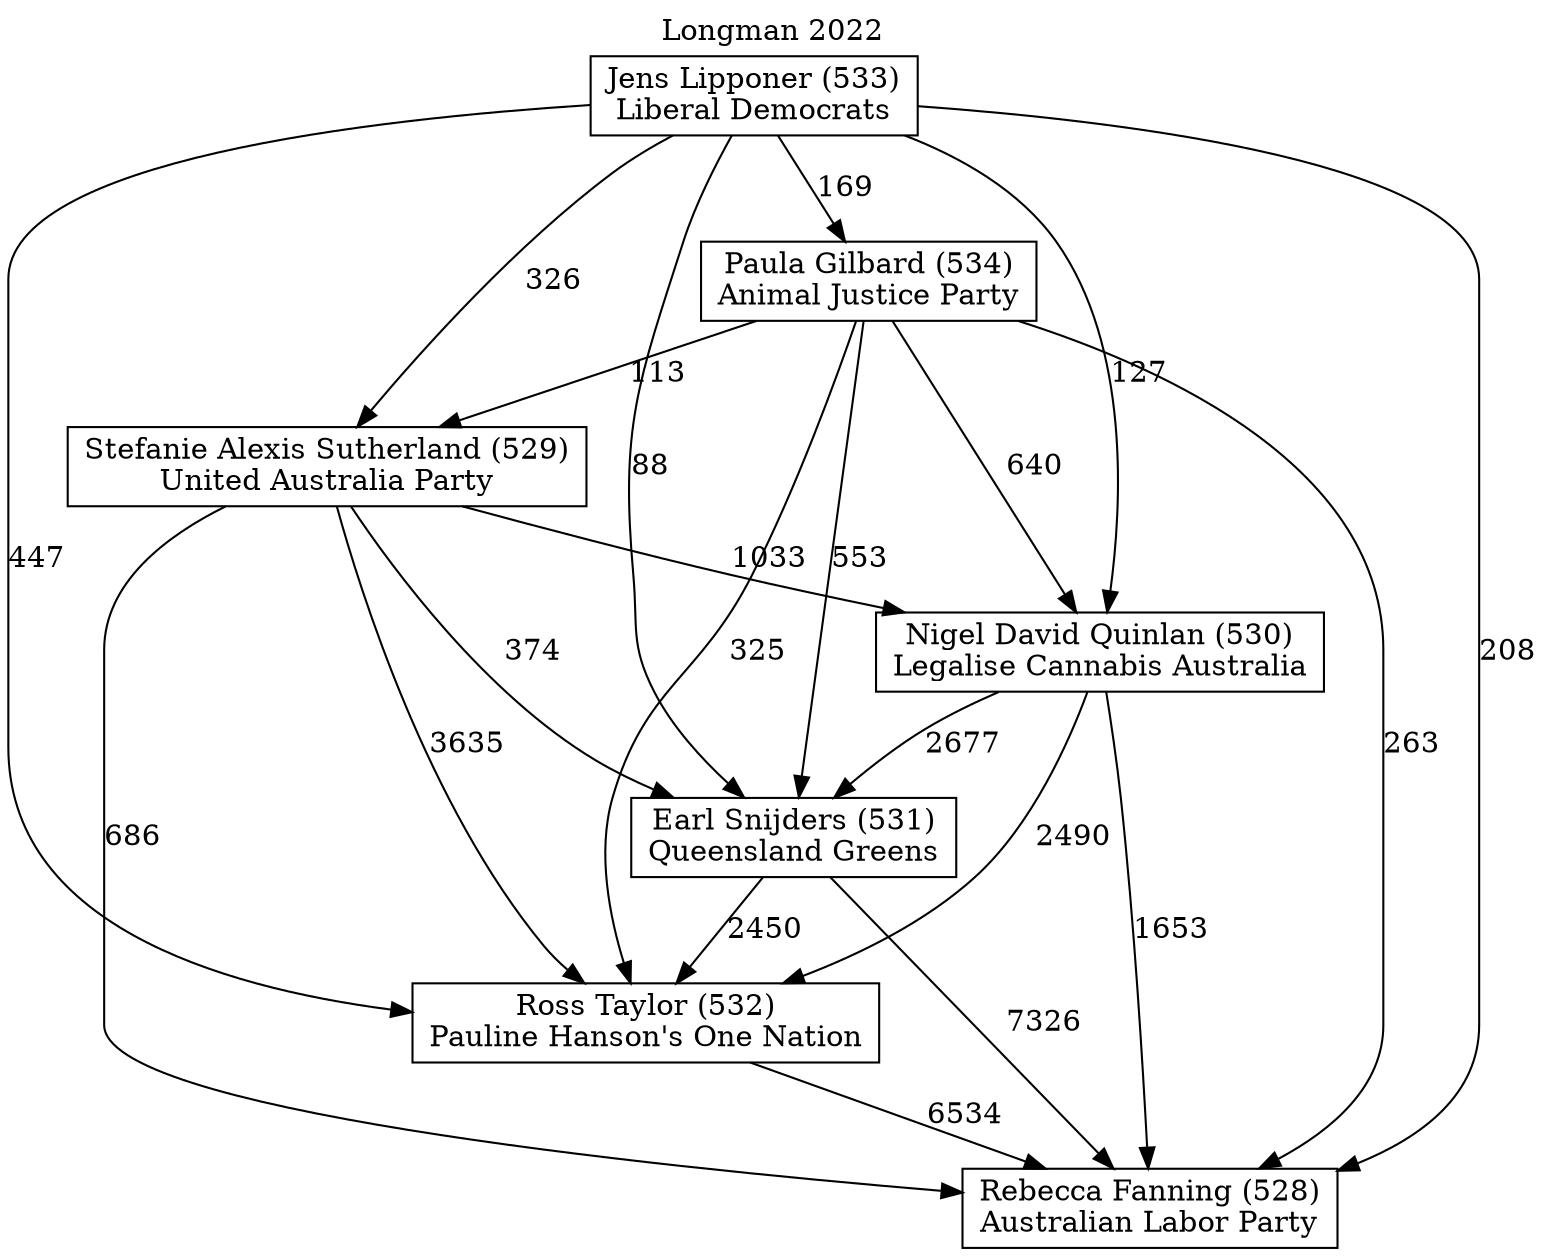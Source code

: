 // House preference flow
digraph "Rebecca Fanning (528)_Longman_2022" {
	graph [label="Longman 2022" labelloc=t mclimit=10]
	node [shape=box]
	"Ross Taylor (532)" [label="Ross Taylor (532)
Pauline Hanson's One Nation"]
	"Earl Snijders (531)" [label="Earl Snijders (531)
Queensland Greens"]
	"Stefanie Alexis Sutherland (529)" [label="Stefanie Alexis Sutherland (529)
United Australia Party"]
	"Nigel David Quinlan (530)" [label="Nigel David Quinlan (530)
Legalise Cannabis Australia"]
	"Rebecca Fanning (528)" [label="Rebecca Fanning (528)
Australian Labor Party"]
	"Jens Lipponer (533)" [label="Jens Lipponer (533)
Liberal Democrats"]
	"Paula Gilbard (534)" [label="Paula Gilbard (534)
Animal Justice Party"]
	"Nigel David Quinlan (530)" -> "Ross Taylor (532)" [label=2490]
	"Paula Gilbard (534)" -> "Earl Snijders (531)" [label=553]
	"Jens Lipponer (533)" -> "Rebecca Fanning (528)" [label=208]
	"Paula Gilbard (534)" -> "Nigel David Quinlan (530)" [label=640]
	"Ross Taylor (532)" -> "Rebecca Fanning (528)" [label=6534]
	"Jens Lipponer (533)" -> "Earl Snijders (531)" [label=88]
	"Stefanie Alexis Sutherland (529)" -> "Earl Snijders (531)" [label=374]
	"Earl Snijders (531)" -> "Ross Taylor (532)" [label=2450]
	"Jens Lipponer (533)" -> "Ross Taylor (532)" [label=447]
	"Paula Gilbard (534)" -> "Rebecca Fanning (528)" [label=263]
	"Stefanie Alexis Sutherland (529)" -> "Nigel David Quinlan (530)" [label=1033]
	"Jens Lipponer (533)" -> "Nigel David Quinlan (530)" [label=127]
	"Stefanie Alexis Sutherland (529)" -> "Rebecca Fanning (528)" [label=686]
	"Stefanie Alexis Sutherland (529)" -> "Ross Taylor (532)" [label=3635]
	"Jens Lipponer (533)" -> "Stefanie Alexis Sutherland (529)" [label=326]
	"Nigel David Quinlan (530)" -> "Rebecca Fanning (528)" [label=1653]
	"Nigel David Quinlan (530)" -> "Earl Snijders (531)" [label=2677]
	"Earl Snijders (531)" -> "Rebecca Fanning (528)" [label=7326]
	"Paula Gilbard (534)" -> "Ross Taylor (532)" [label=325]
	"Paula Gilbard (534)" -> "Stefanie Alexis Sutherland (529)" [label=113]
	"Jens Lipponer (533)" -> "Paula Gilbard (534)" [label=169]
}
